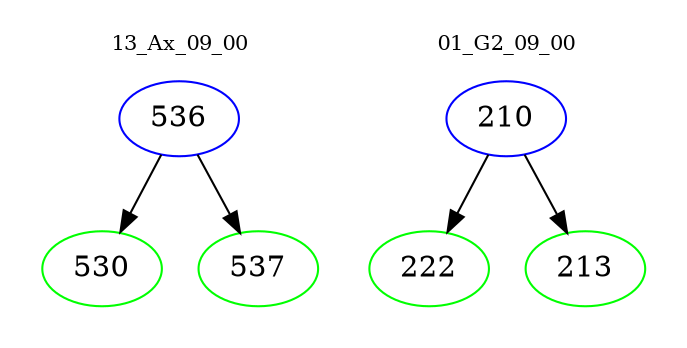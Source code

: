 digraph{
subgraph cluster_0 {
color = white
label = "13_Ax_09_00";
fontsize=10;
T0_536 [label="536", color="blue"]
T0_536 -> T0_530 [color="black"]
T0_530 [label="530", color="green"]
T0_536 -> T0_537 [color="black"]
T0_537 [label="537", color="green"]
}
subgraph cluster_1 {
color = white
label = "01_G2_09_00";
fontsize=10;
T1_210 [label="210", color="blue"]
T1_210 -> T1_222 [color="black"]
T1_222 [label="222", color="green"]
T1_210 -> T1_213 [color="black"]
T1_213 [label="213", color="green"]
}
}
